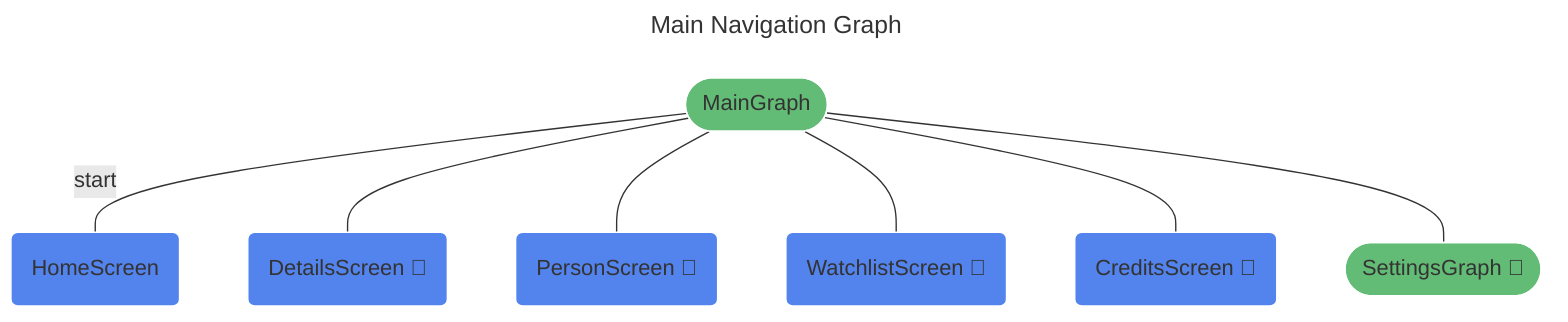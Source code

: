 ---
title: Main Navigation Graph
---
%%{init: {'theme':'base', 'themeVariables': { 'primaryTextColor': '#fff' }}%%
graph TD
main(["MainGraph"]) -- "start" --- home_screen("HomeScreen")
main(["MainGraph"]) --- details_screen_destination("DetailsScreen 🧩")
main(["MainGraph"]) --- person_screen_destination("PersonScreen 🧩")
main(["MainGraph"]) --- watchlist_screen_destination("WatchlistScreen 🧩")
main(["MainGraph"]) --- credits_screen_destination("CreditsScreen 🧩")
main(["MainGraph"]) --- settings_nav_g(["SettingsGraph 🧩"])

click settings_nav_g "SettingsNavGraph.mmd" "See SettingsGraph details" _blank

classDef destination fill:#5383EC,stroke:#ffffff;
class home_screen,details_screen_destination,person_screen_destination,watchlist_screen_destination,credits_screen_destination destination;
classDef navgraph fill:#63BC76,stroke:#ffffff;
class main,settings_nav_g navgraph;